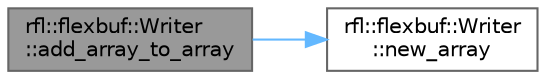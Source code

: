 digraph "rfl::flexbuf::Writer::add_array_to_array"
{
 // LATEX_PDF_SIZE
  bgcolor="transparent";
  edge [fontname=Helvetica,fontsize=10,labelfontname=Helvetica,labelfontsize=10];
  node [fontname=Helvetica,fontsize=10,shape=box,height=0.2,width=0.4];
  rankdir="LR";
  Node1 [id="Node000001",label="rfl::flexbuf::Writer\l::add_array_to_array",height=0.2,width=0.4,color="gray40", fillcolor="grey60", style="filled", fontcolor="black",tooltip=" "];
  Node1 -> Node2 [id="edge2_Node000001_Node000002",color="steelblue1",style="solid",tooltip=" "];
  Node2 [id="Node000002",label="rfl::flexbuf::Writer\l::new_array",height=0.2,width=0.4,color="grey40", fillcolor="white", style="filled",URL="$structrfl_1_1flexbuf_1_1_writer.html#a296ff50cfdd5b162a80719ecd69165c1",tooltip=" "];
}
